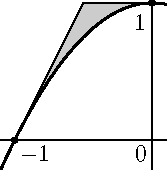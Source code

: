access graph;

size(3cm);

pen gray = gray(0.8);

guide parabolaAB = graph.graph(
    f = new real (real x) {return 1-x^2;},
    a = -1, b = 0
);

guide parabola = graph.graph(
    f = new real (real x) {return 1-x^2;},
    a = -1 - 0.1, b = 0 + 0.1
);

fill(parabolaAB--(-1/2,1)--cycle, p=gray);

draw(parabola, p=linewidth(1));

draw((-1,0)--(-1/2,1)--(0,1));

graph.xaxis(above=true);
graph.yaxis(above=true);

label("$0$", (0, 0), SW);
dot(Label("$-1$", (-1, 0), SE));
//dot(Label("$1$", (1, 0), SW));

dot(Label("$1$", (0, 1), (SW+SSW)));
//dot(Label("$2$", (0, 2), 1.5WNW));

